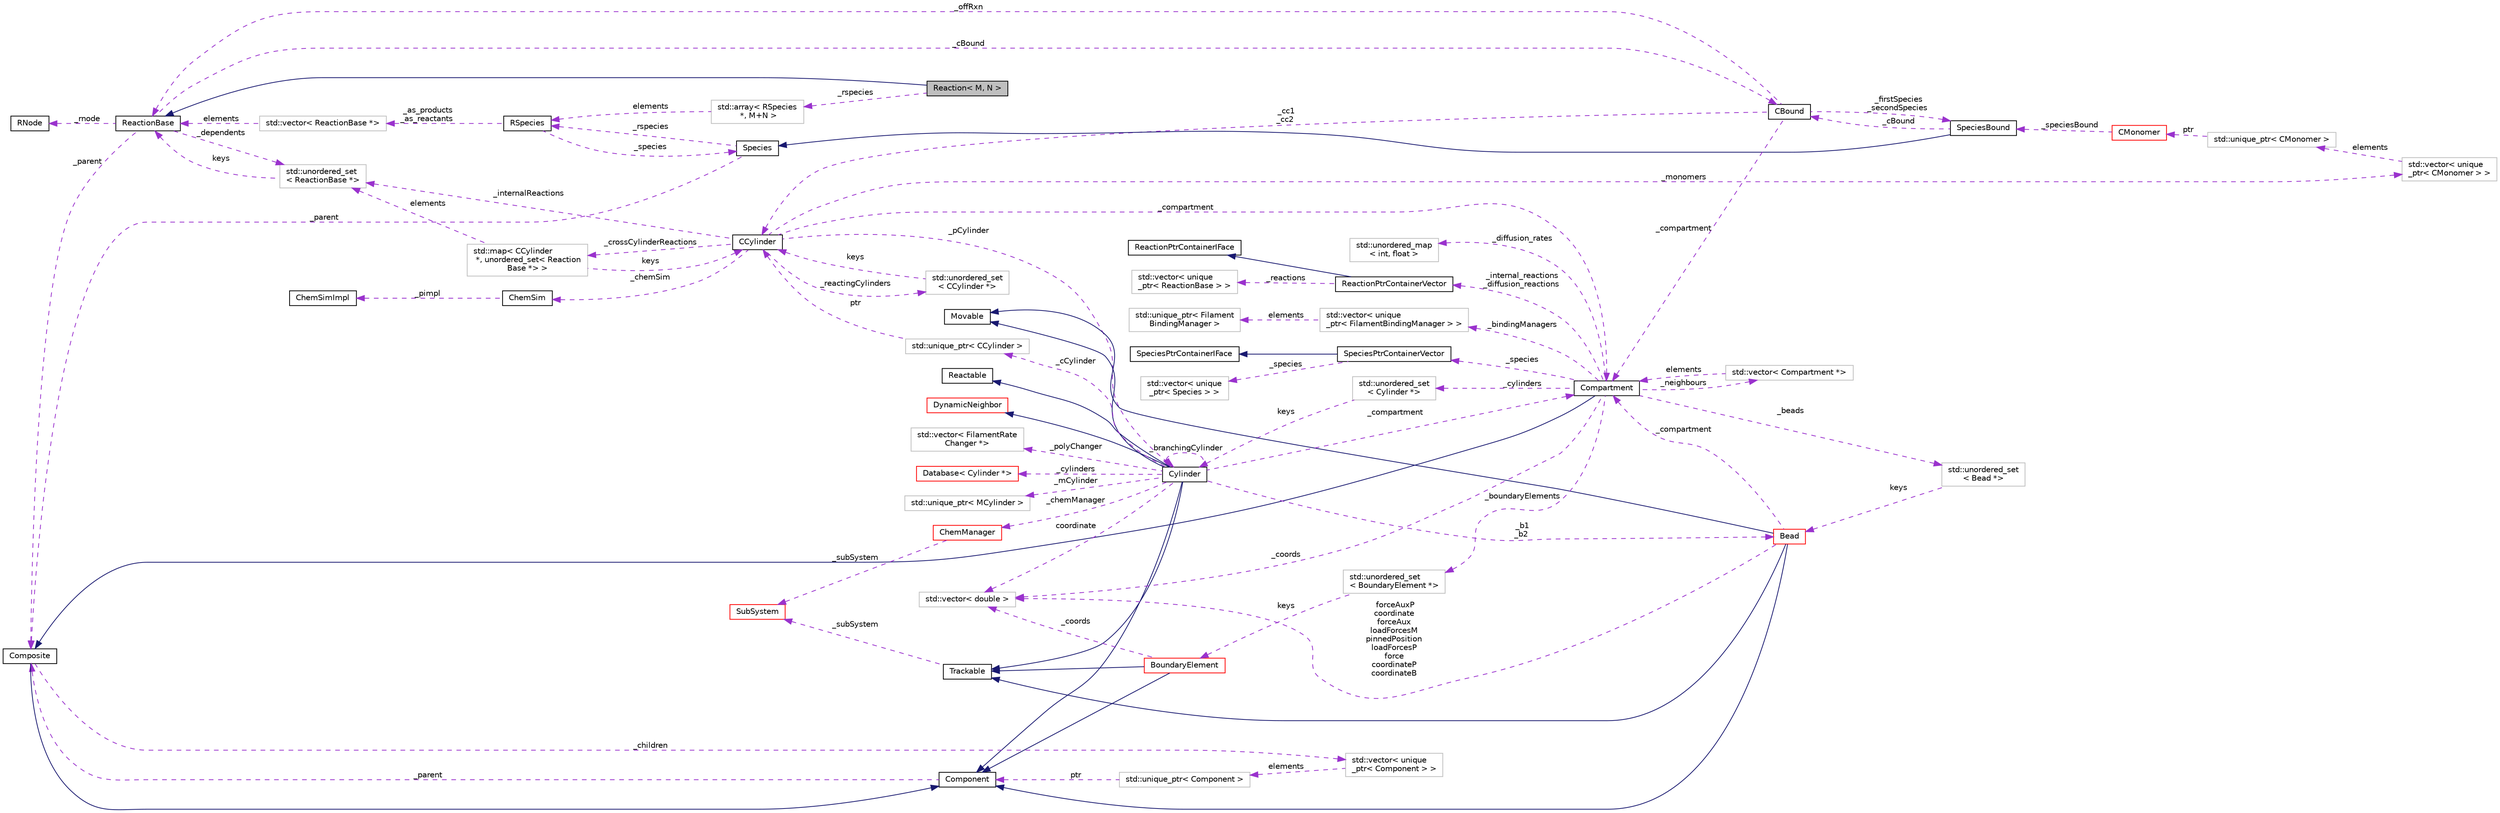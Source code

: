 digraph "Reaction&lt; M, N &gt;"
{
 // INTERACTIVE_SVG=YES
  edge [fontname="Helvetica",fontsize="10",labelfontname="Helvetica",labelfontsize="10"];
  node [fontname="Helvetica",fontsize="10",shape=record];
  rankdir="LR";
  Node2 [label="Reaction\< M, N \>",height=0.2,width=0.4,color="black", fillcolor="grey75", style="filled", fontcolor="black"];
  Node3 -> Node2 [dir="back",color="midnightblue",fontsize="10",style="solid",fontname="Helvetica"];
  Node3 [label="ReactionBase",height=0.2,width=0.4,color="black", fillcolor="white", style="filled",URL="$classReactionBase.html",tooltip="Represents an abstract interface for simple chemical reactions of the form A + B -> C..."];
  Node4 -> Node3 [dir="back",color="darkorchid3",fontsize="10",style="dashed",label=" _parent" ,fontname="Helvetica"];
  Node4 [label="Composite",height=0.2,width=0.4,color="black", fillcolor="white", style="filled",URL="$classComposite.html",tooltip="The aggregating class for the Composite pattern. "];
  Node5 -> Node4 [dir="back",color="midnightblue",fontsize="10",style="solid",fontname="Helvetica"];
  Node5 [label="Component",height=0.2,width=0.4,color="black", fillcolor="white", style="filled",URL="$classComponent.html",tooltip="The base class for the Composite pattern hieararchy. "];
  Node4 -> Node5 [dir="back",color="darkorchid3",fontsize="10",style="dashed",label=" _parent" ,fontname="Helvetica"];
  Node6 -> Node4 [dir="back",color="darkorchid3",fontsize="10",style="dashed",label=" _children" ,fontname="Helvetica"];
  Node6 [label="std::vector\< unique\l_ptr\< Component \> \>",height=0.2,width=0.4,color="grey75", fillcolor="white", style="filled"];
  Node7 -> Node6 [dir="back",color="darkorchid3",fontsize="10",style="dashed",label=" elements" ,fontname="Helvetica"];
  Node7 [label="std::unique_ptr\< Component \>",height=0.2,width=0.4,color="grey75", fillcolor="white", style="filled"];
  Node5 -> Node7 [dir="back",color="darkorchid3",fontsize="10",style="dashed",label=" ptr" ,fontname="Helvetica"];
  Node8 -> Node3 [dir="back",color="darkorchid3",fontsize="10",style="dashed",label=" _dependents" ,fontname="Helvetica"];
  Node8 [label="std::unordered_set\l\< ReactionBase *\>",height=0.2,width=0.4,color="grey75", fillcolor="white", style="filled"];
  Node3 -> Node8 [dir="back",color="darkorchid3",fontsize="10",style="dashed",label=" keys" ,fontname="Helvetica"];
  Node9 -> Node3 [dir="back",color="darkorchid3",fontsize="10",style="dashed",label=" _cBound" ,fontname="Helvetica"];
  Node9 [label="CBound",height=0.2,width=0.4,color="black", fillcolor="white", style="filled",URL="$classCBound.html",tooltip="Represents a chemical object that is bound to a Filament. "];
  Node10 -> Node9 [dir="back",color="darkorchid3",fontsize="10",style="dashed",label=" _cc1\n_cc2" ,fontname="Helvetica"];
  Node10 [label="CCylinder",height=0.2,width=0.4,color="black", fillcolor="white", style="filled",URL="$classCCylinder.html",tooltip="Holds all CMonomers and Reactions associated with it. "];
  Node11 -> Node10 [dir="back",color="darkorchid3",fontsize="10",style="dashed",label=" _crossCylinderReactions" ,fontname="Helvetica"];
  Node11 [label="std::map\< CCylinder\l *, unordered_set\< Reaction\lBase *\> \>",height=0.2,width=0.4,color="grey75", fillcolor="white", style="filled"];
  Node10 -> Node11 [dir="back",color="darkorchid3",fontsize="10",style="dashed",label=" keys" ,fontname="Helvetica"];
  Node8 -> Node11 [dir="back",color="darkorchid3",fontsize="10",style="dashed",label=" elements" ,fontname="Helvetica"];
  Node12 -> Node10 [dir="back",color="darkorchid3",fontsize="10",style="dashed",label=" _monomers" ,fontname="Helvetica"];
  Node12 [label="std::vector\< unique\l_ptr\< CMonomer \> \>",height=0.2,width=0.4,color="grey75", fillcolor="white", style="filled"];
  Node13 -> Node12 [dir="back",color="darkorchid3",fontsize="10",style="dashed",label=" elements" ,fontname="Helvetica"];
  Node13 [label="std::unique_ptr\< CMonomer \>",height=0.2,width=0.4,color="grey75", fillcolor="white", style="filled"];
  Node14 -> Node13 [dir="back",color="darkorchid3",fontsize="10",style="dashed",label=" ptr" ,fontname="Helvetica"];
  Node14 [label="CMonomer",height=0.2,width=0.4,color="red", fillcolor="white", style="filled",URL="$classCMonomer.html",tooltip="Represents a container for all Species that could be contained in a particular filament element at a ..."];
  Node21 -> Node14 [dir="back",color="darkorchid3",fontsize="10",style="dashed",label=" _speciesBound" ,fontname="Helvetica"];
  Node21 [label="SpeciesBound",height=0.2,width=0.4,color="black", fillcolor="white", style="filled",URL="$classSpeciesBound.html",tooltip="Used for species that can be bound to a Filament. "];
  Node18 -> Node21 [dir="back",color="midnightblue",fontsize="10",style="solid",fontname="Helvetica"];
  Node18 [label="Species",height=0.2,width=0.4,color="black", fillcolor="white", style="filled",URL="$classSpecies.html",tooltip="Represents chemical molecules, tracks their copy number and can be used in Reactions. "];
  Node19 -> Node18 [dir="back",color="darkorchid3",fontsize="10",style="dashed",label=" _rspecies" ,fontname="Helvetica"];
  Node19 [label="RSpecies",height=0.2,width=0.4,color="black", fillcolor="white", style="filled",URL="$classRSpecies.html",tooltip="Represents the reactive aspect of chemical molecules. "];
  Node20 -> Node19 [dir="back",color="darkorchid3",fontsize="10",style="dashed",label=" _as_products\n_as_reactants" ,fontname="Helvetica"];
  Node20 [label="std::vector\< ReactionBase *\>",height=0.2,width=0.4,color="grey75", fillcolor="white", style="filled"];
  Node3 -> Node20 [dir="back",color="darkorchid3",fontsize="10",style="dashed",label=" elements" ,fontname="Helvetica"];
  Node18 -> Node19 [dir="back",color="darkorchid3",fontsize="10",style="dashed",label=" _species" ,fontname="Helvetica"];
  Node4 -> Node18 [dir="back",color="darkorchid3",fontsize="10",style="dashed",label=" _parent" ,fontname="Helvetica"];
  Node9 -> Node21 [dir="back",color="darkorchid3",fontsize="10",style="dashed",label=" _cBound" ,fontname="Helvetica"];
  Node22 -> Node10 [dir="back",color="darkorchid3",fontsize="10",style="dashed",label=" _pCylinder" ,fontname="Helvetica"];
  Node22 [label="Cylinder",height=0.2,width=0.4,color="black", fillcolor="white", style="filled",URL="$classCylinder.html",tooltip="A container to store a MCylinder and CCylinder. "];
  Node5 -> Node22 [dir="back",color="midnightblue",fontsize="10",style="solid",fontname="Helvetica"];
  Node23 -> Node22 [dir="back",color="midnightblue",fontsize="10",style="solid",fontname="Helvetica"];
  Node23 [label="Trackable",height=0.2,width=0.4,color="black", fillcolor="white", style="filled",URL="$classTrackable.html",tooltip="An abstract base class for a trackable object in the SubSystem. "];
  Node24 -> Node23 [dir="back",color="darkorchid3",fontsize="10",style="dashed",label=" _subSystem" ,fontname="Helvetica"];
  Node24 [label="SubSystem",height=0.2,width=0.4,color="red", fillcolor="white", style="filled",URL="$classSubSystem.html",tooltip="Manages all Movables and Reactables. "];
  Node26 -> Node22 [dir="back",color="midnightblue",fontsize="10",style="solid",fontname="Helvetica"];
  Node26 [label="Movable",height=0.2,width=0.4,color="black", fillcolor="white", style="filled",URL="$classMovable.html",tooltip="An abstract base class for a movable element in the SubSystem. "];
  Node28 -> Node22 [dir="back",color="midnightblue",fontsize="10",style="solid",fontname="Helvetica"];
  Node28 [label="Reactable",height=0.2,width=0.4,color="black", fillcolor="white", style="filled",URL="$classReactable.html",tooltip="An abstract base class for a reactable element in the SubSystem. "];
  Node62 -> Node22 [dir="back",color="midnightblue",fontsize="10",style="solid",fontname="Helvetica"];
  Node62 [label="DynamicNeighbor",height=0.2,width=0.4,color="red", fillcolor="white", style="filled",URL="$classDynamicNeighbor.html",tooltip="An abstract base class for any element that can be added or removed from a NeighborList dynamically a..."];
  Node22 -> Node22 [dir="back",color="darkorchid3",fontsize="10",style="dashed",label=" _branchingCylinder" ,fontname="Helvetica"];
  Node63 -> Node22 [dir="back",color="darkorchid3",fontsize="10",style="dashed",label=" _polyChanger" ,fontname="Helvetica"];
  Node63 [label="std::vector\< FilamentRate\lChanger *\>",height=0.2,width=0.4,color="grey75", fillcolor="white", style="filled"];
  Node65 -> Node22 [dir="back",color="darkorchid3",fontsize="10",style="dashed",label=" _cCylinder" ,fontname="Helvetica"];
  Node65 [label="std::unique_ptr\< CCylinder \>",height=0.2,width=0.4,color="grey75", fillcolor="white", style="filled"];
  Node10 -> Node65 [dir="back",color="darkorchid3",fontsize="10",style="dashed",label=" ptr" ,fontname="Helvetica"];
  Node42 -> Node22 [dir="back",color="darkorchid3",fontsize="10",style="dashed",label=" _b1\n_b2" ,fontname="Helvetica"];
  Node42 [label="Bead",height=0.2,width=0.4,color="red", fillcolor="white", style="filled",URL="$classBead.html",tooltip="Represents a single coordinate between Cylinders, and holds forces needed for mechanical equilibratio..."];
  Node5 -> Node42 [dir="back",color="midnightblue",fontsize="10",style="solid",fontname="Helvetica"];
  Node23 -> Node42 [dir="back",color="midnightblue",fontsize="10",style="solid",fontname="Helvetica"];
  Node26 -> Node42 [dir="back",color="midnightblue",fontsize="10",style="solid",fontname="Helvetica"];
  Node40 -> Node42 [dir="back",color="darkorchid3",fontsize="10",style="dashed",label=" _compartment" ,fontname="Helvetica"];
  Node40 [label="Compartment",height=0.2,width=0.4,color="black", fillcolor="white", style="filled",URL="$classCompartment.html",tooltip="A container or holding Species and Reactions. "];
  Node4 -> Node40 [dir="back",color="midnightblue",fontsize="10",style="solid",fontname="Helvetica"];
  Node41 -> Node40 [dir="back",color="darkorchid3",fontsize="10",style="dashed",label=" _beads" ,fontname="Helvetica"];
  Node41 [label="std::unordered_set\l\< Bead *\>",height=0.2,width=0.4,color="grey75", fillcolor="white", style="filled"];
  Node42 -> Node41 [dir="back",color="darkorchid3",fontsize="10",style="dashed",label=" keys" ,fontname="Helvetica"];
  Node44 -> Node40 [dir="back",color="darkorchid3",fontsize="10",style="dashed",label=" _neighbours" ,fontname="Helvetica"];
  Node44 [label="std::vector\< Compartment *\>",height=0.2,width=0.4,color="grey75", fillcolor="white", style="filled"];
  Node40 -> Node44 [dir="back",color="darkorchid3",fontsize="10",style="dashed",label=" elements" ,fontname="Helvetica"];
  Node45 -> Node40 [dir="back",color="darkorchid3",fontsize="10",style="dashed",label=" _cylinders" ,fontname="Helvetica"];
  Node45 [label="std::unordered_set\l\< Cylinder *\>",height=0.2,width=0.4,color="grey75", fillcolor="white", style="filled"];
  Node22 -> Node45 [dir="back",color="darkorchid3",fontsize="10",style="dashed",label=" keys" ,fontname="Helvetica"];
  Node46 -> Node40 [dir="back",color="darkorchid3",fontsize="10",style="dashed",label=" _boundaryElements" ,fontname="Helvetica"];
  Node46 [label="std::unordered_set\l\< BoundaryElement *\>",height=0.2,width=0.4,color="grey75", fillcolor="white", style="filled"];
  Node35 -> Node46 [dir="back",color="darkorchid3",fontsize="10",style="dashed",label=" keys" ,fontname="Helvetica"];
  Node35 [label="BoundaryElement",height=0.2,width=0.4,color="red", fillcolor="white", style="filled",URL="$classBoundaryElement.html",tooltip="Represents an element of a BoundarySurface. "];
  Node5 -> Node35 [dir="back",color="midnightblue",fontsize="10",style="solid",fontname="Helvetica"];
  Node23 -> Node35 [dir="back",color="midnightblue",fontsize="10",style="solid",fontname="Helvetica"];
  Node38 -> Node35 [dir="back",color="darkorchid3",fontsize="10",style="dashed",label=" _coords" ,fontname="Helvetica"];
  Node38 [label="std::vector\< double \>",height=0.2,width=0.4,color="grey75", fillcolor="white", style="filled"];
  Node47 -> Node40 [dir="back",color="darkorchid3",fontsize="10",style="dashed",label=" _internal_reactions\n_diffusion_reactions" ,fontname="Helvetica"];
  Node47 [label="ReactionPtrContainerVector",height=0.2,width=0.4,color="black", fillcolor="white", style="filled",URL="$classReactionPtrContainerVector.html",tooltip="A concrete class implementing the ReactionPtrContainerIFace, using vector<unique_ptr<ReactionBase>> a..."];
  Node48 -> Node47 [dir="back",color="midnightblue",fontsize="10",style="solid",fontname="Helvetica"];
  Node48 [label="ReactionPtrContainerIFace",height=0.2,width=0.4,color="black", fillcolor="white", style="filled",URL="$classReactionPtrContainerIFace.html",tooltip="An abstract interface for a container of pointers to reaction objects. "];
  Node49 -> Node47 [dir="back",color="darkorchid3",fontsize="10",style="dashed",label=" _reactions" ,fontname="Helvetica"];
  Node49 [label="std::vector\< unique\l_ptr\< ReactionBase \> \>",height=0.2,width=0.4,color="grey75", fillcolor="white", style="filled"];
  Node51 -> Node40 [dir="back",color="darkorchid3",fontsize="10",style="dashed",label=" _diffusion_rates" ,fontname="Helvetica"];
  Node51 [label="std::unordered_map\l\< int, float \>",height=0.2,width=0.4,color="grey75", fillcolor="white", style="filled"];
  Node38 -> Node40 [dir="back",color="darkorchid3",fontsize="10",style="dashed",label=" _coords" ,fontname="Helvetica"];
  Node52 -> Node40 [dir="back",color="darkorchid3",fontsize="10",style="dashed",label=" _bindingManagers" ,fontname="Helvetica"];
  Node52 [label="std::vector\< unique\l_ptr\< FilamentBindingManager \> \>",height=0.2,width=0.4,color="grey75", fillcolor="white", style="filled"];
  Node53 -> Node52 [dir="back",color="darkorchid3",fontsize="10",style="dashed",label=" elements" ,fontname="Helvetica"];
  Node53 [label="std::unique_ptr\< Filament\lBindingManager \>",height=0.2,width=0.4,color="grey75", fillcolor="white", style="filled"];
  Node57 -> Node40 [dir="back",color="darkorchid3",fontsize="10",style="dashed",label=" _species" ,fontname="Helvetica"];
  Node57 [label="SpeciesPtrContainerVector",height=0.2,width=0.4,color="black", fillcolor="white", style="filled",URL="$classSpeciesPtrContainerVector.html",tooltip="A concrete class implementing the SpeciesPtrContainerIFace, using vector<unique_ptr<Species>> as the ..."];
  Node58 -> Node57 [dir="back",color="midnightblue",fontsize="10",style="solid",fontname="Helvetica"];
  Node58 [label="SpeciesPtrContainerIFace",height=0.2,width=0.4,color="black", fillcolor="white", style="filled",URL="$classSpeciesPtrContainerIFace.html",tooltip="An abstract interface for a container of pointers to Species objects. "];
  Node59 -> Node57 [dir="back",color="darkorchid3",fontsize="10",style="dashed",label=" _species" ,fontname="Helvetica"];
  Node59 [label="std::vector\< unique\l_ptr\< Species \> \>",height=0.2,width=0.4,color="grey75", fillcolor="white", style="filled"];
  Node38 -> Node42 [dir="back",color="darkorchid3",fontsize="10",style="dashed",label=" forceAuxP\ncoordinate\nforceAux\nloadForcesM\npinnedPosition\nloadForcesP\nforce\ncoordinateP\ncoordinateB" ,fontname="Helvetica"];
  Node66 -> Node22 [dir="back",color="darkorchid3",fontsize="10",style="dashed",label=" _cylinders" ,fontname="Helvetica"];
  Node66 [label="Database\< Cylinder *\>",height=0.2,width=0.4,color="red", fillcolor="white", style="filled",URL="$classDatabase.html"];
  Node40 -> Node22 [dir="back",color="darkorchid3",fontsize="10",style="dashed",label=" _compartment" ,fontname="Helvetica"];
  Node68 -> Node22 [dir="back",color="darkorchid3",fontsize="10",style="dashed",label=" _chemManager" ,fontname="Helvetica"];
  Node68 [label="ChemManager",height=0.2,width=0.4,color="red", fillcolor="white", style="filled",URL="$classChemManager.html",tooltip="For initailizing chemical reactions based on a specific system. "];
  Node24 -> Node68 [dir="back",color="darkorchid3",fontsize="10",style="dashed",label=" _subSystem" ,fontname="Helvetica"];
  Node80 -> Node22 [dir="back",color="darkorchid3",fontsize="10",style="dashed",label=" _mCylinder" ,fontname="Helvetica"];
  Node80 [label="std::unique_ptr\< MCylinder \>",height=0.2,width=0.4,color="grey75", fillcolor="white", style="filled"];
  Node38 -> Node22 [dir="back",color="darkorchid3",fontsize="10",style="dashed",label=" coordinate" ,fontname="Helvetica"];
  Node82 -> Node10 [dir="back",color="darkorchid3",fontsize="10",style="dashed",label=" _reactingCylinders" ,fontname="Helvetica"];
  Node82 [label="std::unordered_set\l\< CCylinder *\>",height=0.2,width=0.4,color="grey75", fillcolor="white", style="filled"];
  Node10 -> Node82 [dir="back",color="darkorchid3",fontsize="10",style="dashed",label=" keys" ,fontname="Helvetica"];
  Node40 -> Node10 [dir="back",color="darkorchid3",fontsize="10",style="dashed",label=" _compartment" ,fontname="Helvetica"];
  Node8 -> Node10 [dir="back",color="darkorchid3",fontsize="10",style="dashed",label=" _internalReactions" ,fontname="Helvetica"];
  Node83 -> Node10 [dir="back",color="darkorchid3",fontsize="10",style="dashed",label=" _chemSim" ,fontname="Helvetica"];
  Node83 [label="ChemSim",height=0.2,width=0.4,color="black", fillcolor="white", style="filled",URL="$classChemSim.html",tooltip="Used to manage running a network of chemical reactions. "];
  Node84 -> Node83 [dir="back",color="darkorchid3",fontsize="10",style="dashed",label=" _pimpl" ,fontname="Helvetica"];
  Node84 [label="ChemSimImpl",height=0.2,width=0.4,color="black", fillcolor="white", style="filled",URL="$classChemSimImpl.html",tooltip="An abstract base class for algorithms that run stochastic chemical kinetics. "];
  Node40 -> Node9 [dir="back",color="darkorchid3",fontsize="10",style="dashed",label=" _compartment" ,fontname="Helvetica"];
  Node21 -> Node9 [dir="back",color="darkorchid3",fontsize="10",style="dashed",label=" _firstSpecies\n_secondSpecies" ,fontname="Helvetica"];
  Node3 -> Node9 [dir="back",color="darkorchid3",fontsize="10",style="dashed",label=" _offRxn" ,fontname="Helvetica"];
  Node85 -> Node3 [dir="back",color="darkorchid3",fontsize="10",style="dashed",label=" _rnode" ,fontname="Helvetica"];
  Node85 [label="RNode",height=0.2,width=0.4,color="black", fillcolor="white", style="filled",URL="$classRNode.html",tooltip="This is an abstract base class for classes that need to be associated with the given Reaction object..."];
  Node86 -> Node2 [dir="back",color="darkorchid3",fontsize="10",style="dashed",label=" _rspecies" ,fontname="Helvetica"];
  Node86 [label="std::array\< RSpecies\l *, M+N \>",height=0.2,width=0.4,color="grey75", fillcolor="white", style="filled"];
  Node19 -> Node86 [dir="back",color="darkorchid3",fontsize="10",style="dashed",label=" elements" ,fontname="Helvetica"];
}
